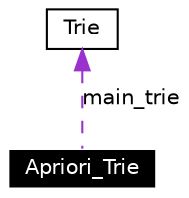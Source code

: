 digraph G
{
  edge [fontname="Helvetica",fontsize=10,labelfontname="Helvetica",labelfontsize=10];
  node [fontname="Helvetica",fontsize=10,shape=record];
  Node6 [label="Apriori_Trie",height=0.2,width=0.4,color="white", fillcolor="black", style="filled" fontcolor="white"];
  Node7 -> Node6 [dir=back,color="darkorchid3",fontsize=10,style="dashed",label="main_trie",fontname="Helvetica"];
  Node7 [label="Trie",height=0.2,width=0.4,color="black",URL="$classTrie.html"];
}

